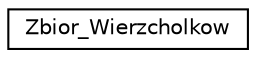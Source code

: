 digraph "Graficzna hierarchia klas"
{
  edge [fontname="Helvetica",fontsize="10",labelfontname="Helvetica",labelfontsize="10"];
  node [fontname="Helvetica",fontsize="10",shape=record];
  rankdir="LR";
  Node1 [label="Zbior_Wierzcholkow",height=0.2,width=0.4,color="black", fillcolor="white", style="filled",URL="$class_zbior___wierzcholkow.html"];
}
